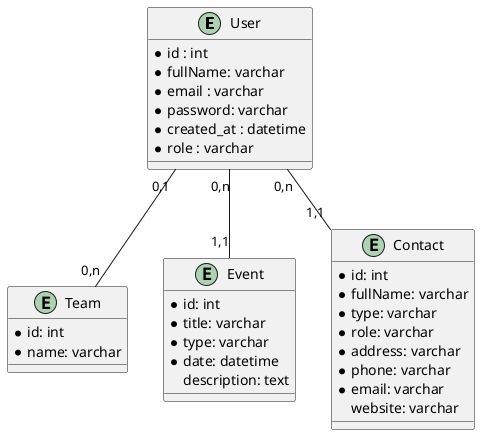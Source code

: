 @startuml Entities

'Tables

'Utilisateurs

entity User {
    *id : int
    *fullName: varchar
    *email : varchar
    *password: varchar
    *created_at : datetime
    *role : varchar
}

'Equipes

entity Team {
    *id: int
    *name: varchar
}

'Evenements

entity Event {
    *id: int
    *title: varchar
    *type: varchar 
    *date: datetime
    description: text
}

'Contacts

entity Contact {
    *id: int
    *fullName: varchar
    *type: varchar
    *role: varchar
    *address: varchar
    *phone: varchar
    *email: varchar
    website: varchar
}

'Relations

'Un utilisateur peut appartenir à une seule équipe (0,1)
'Une équipe peut regrouper un ensemble d'utilisateurs (0,n)

User "0,1" -- "0,n" Team

'Un utilisateur peut avoir plusieurs événements (0,n)
'Un événement appartient à un seul utilisateur (1,1)

User "0,n" -- "1,1" Event

'Un utilisateur peut avoir plusieurs contacts (0,n)
'Un contact appartient à un seul utilisateur (1,1)

User "0,n" -- "1,1" Contact
@enduml